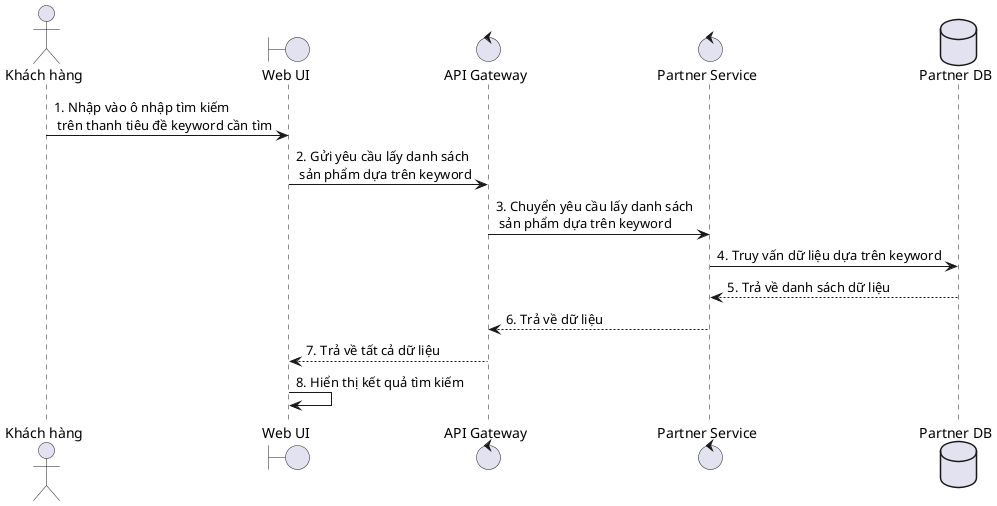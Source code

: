 @startuml

actor "Khách hàng" as kh
boundary "Web UI" as UI
control "API Gateway" as Gateway
control "Partner Service" as ProductService
database "Partner DB" as productdb

kh -> UI: 1. Nhập vào ô nhập tìm kiếm\n trên thanh tiêu đề keyword cần tìm
UI -> Gateway: 2. Gửi yêu cầu lấy danh sách\n sản phẩm dựa trên keyword

Gateway -> ProductService: 3. Chuyển yêu cầu lấy danh sách\n sản phẩm dựa trên keyword

ProductService -> productdb: 4. Truy vấn dữ liệu dựa trên keyword
productdb --> ProductService: 5. Trả về danh sách dữ liệu

ProductService --> Gateway: 6. Trả về dữ liệu

Gateway --> UI: 7. Trả về tất cả dữ liệu
UI -> UI: 8. Hiển thị kết quả tìm kiếm

@enduml